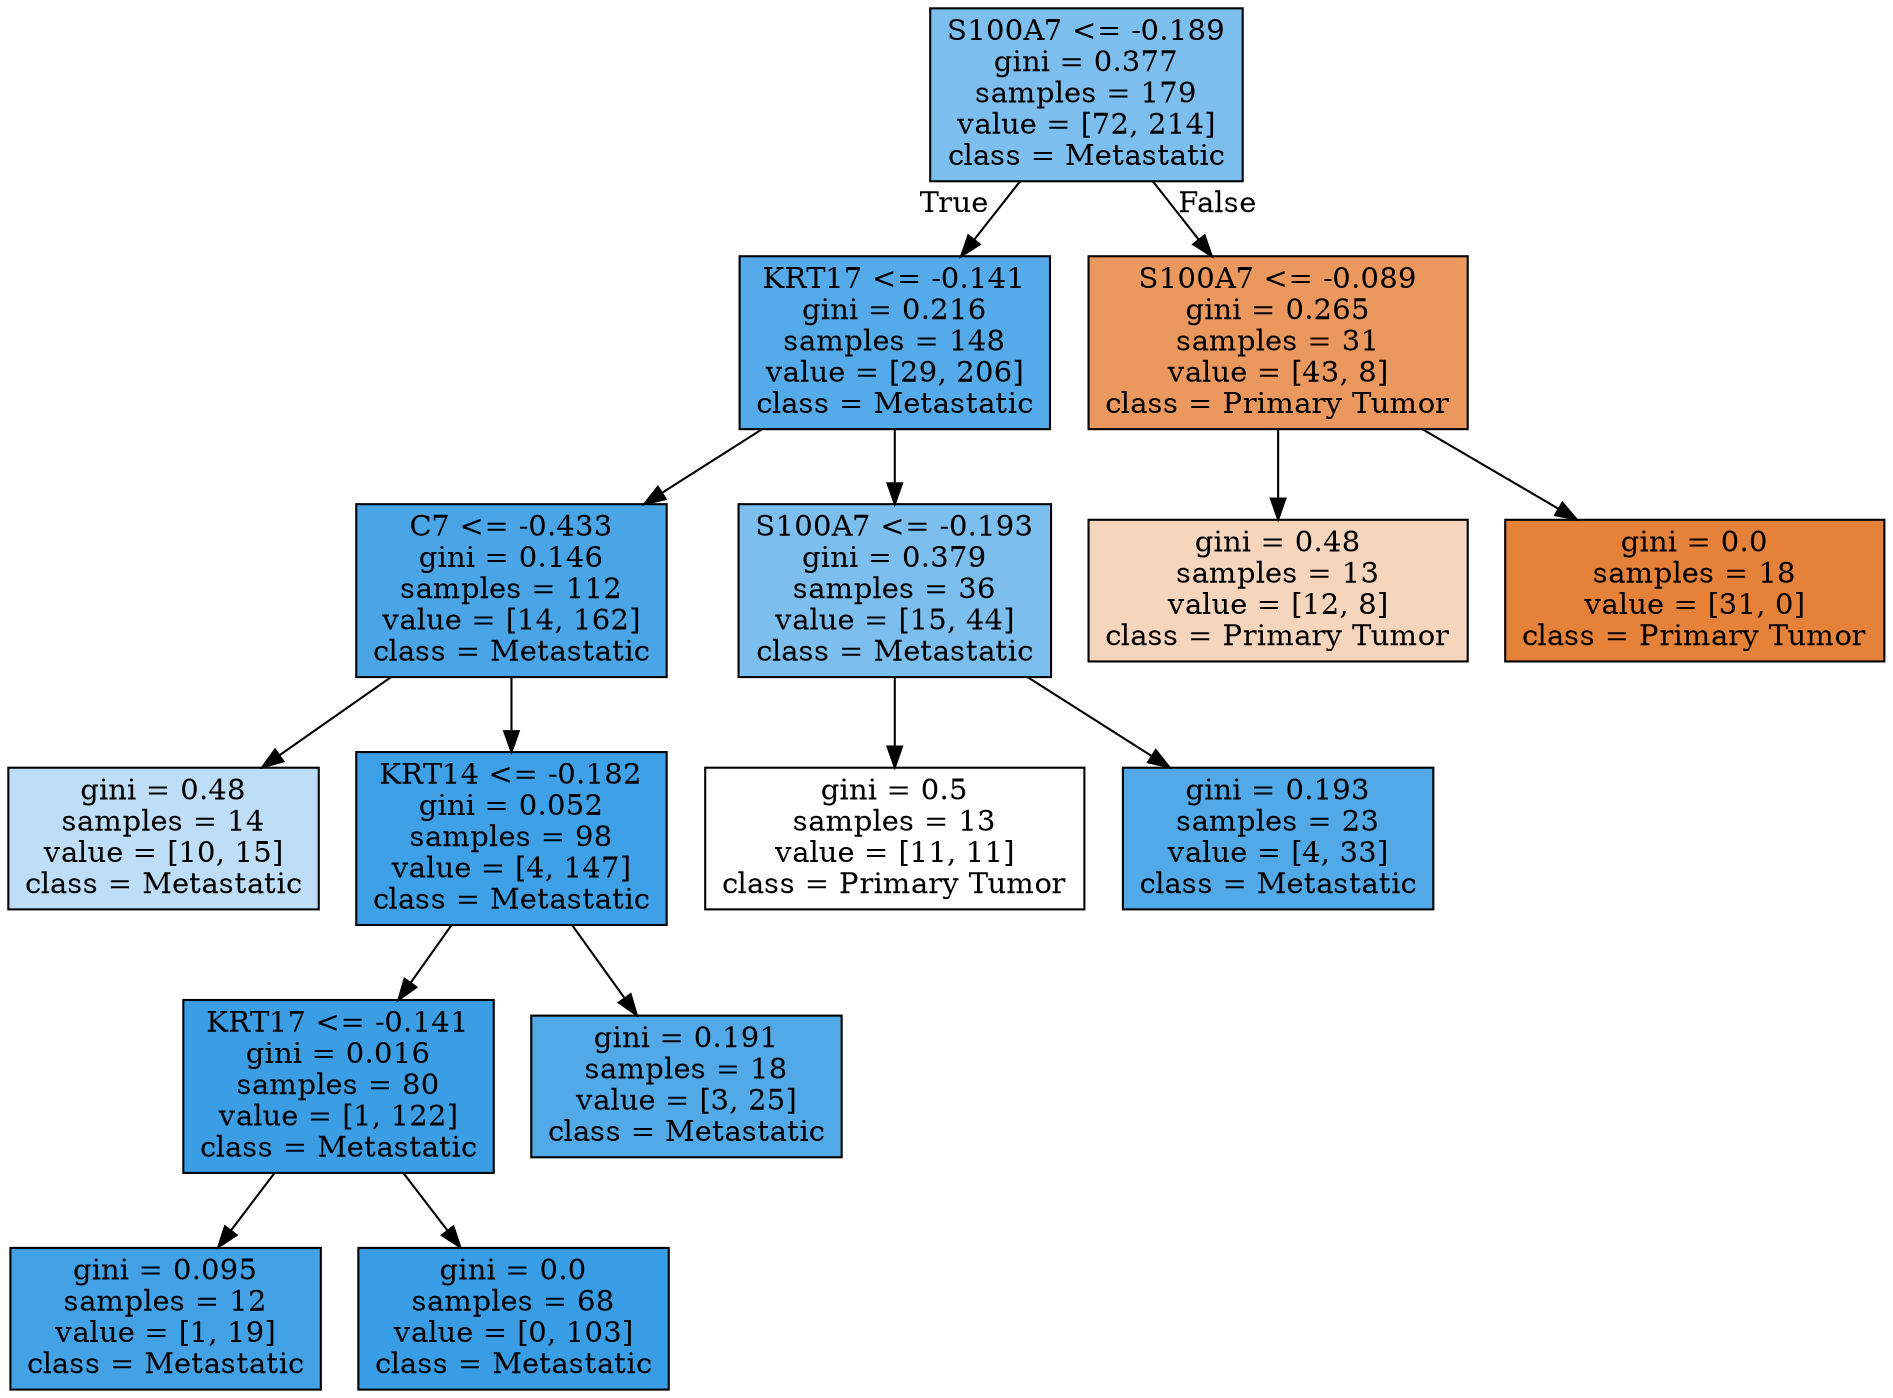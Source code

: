 digraph Tree {
node [shape=box, style="filled", color="black"] ;
0 [label="S100A7 <= -0.189\ngini = 0.377\nsamples = 179\nvalue = [72, 214]\nclass = Metastatic", fillcolor="#7cbeee"] ;
1 [label="KRT17 <= -0.141\ngini = 0.216\nsamples = 148\nvalue = [29, 206]\nclass = Metastatic", fillcolor="#55abe9"] ;
0 -> 1 [labeldistance=2.5, labelangle=45, headlabel="True"] ;
2 [label="C7 <= -0.433\ngini = 0.146\nsamples = 112\nvalue = [14, 162]\nclass = Metastatic", fillcolor="#4aa5e7"] ;
1 -> 2 ;
3 [label="gini = 0.48\nsamples = 14\nvalue = [10, 15]\nclass = Metastatic", fillcolor="#bddef6"] ;
2 -> 3 ;
4 [label="KRT14 <= -0.182\ngini = 0.052\nsamples = 98\nvalue = [4, 147]\nclass = Metastatic", fillcolor="#3ea0e6"] ;
2 -> 4 ;
5 [label="KRT17 <= -0.141\ngini = 0.016\nsamples = 80\nvalue = [1, 122]\nclass = Metastatic", fillcolor="#3b9ee5"] ;
4 -> 5 ;
6 [label="gini = 0.095\nsamples = 12\nvalue = [1, 19]\nclass = Metastatic", fillcolor="#43a2e6"] ;
5 -> 6 ;
7 [label="gini = 0.0\nsamples = 68\nvalue = [0, 103]\nclass = Metastatic", fillcolor="#399de5"] ;
5 -> 7 ;
8 [label="gini = 0.191\nsamples = 18\nvalue = [3, 25]\nclass = Metastatic", fillcolor="#51a9e8"] ;
4 -> 8 ;
9 [label="S100A7 <= -0.193\ngini = 0.379\nsamples = 36\nvalue = [15, 44]\nclass = Metastatic", fillcolor="#7cbeee"] ;
1 -> 9 ;
10 [label="gini = 0.5\nsamples = 13\nvalue = [11, 11]\nclass = Primary Tumor", fillcolor="#ffffff"] ;
9 -> 10 ;
11 [label="gini = 0.193\nsamples = 23\nvalue = [4, 33]\nclass = Metastatic", fillcolor="#51a9e8"] ;
9 -> 11 ;
12 [label="S100A7 <= -0.089\ngini = 0.265\nsamples = 31\nvalue = [43, 8]\nclass = Primary Tumor", fillcolor="#ea985e"] ;
0 -> 12 [labeldistance=2.5, labelangle=-45, headlabel="False"] ;
13 [label="gini = 0.48\nsamples = 13\nvalue = [12, 8]\nclass = Primary Tumor", fillcolor="#f6d5bd"] ;
12 -> 13 ;
14 [label="gini = 0.0\nsamples = 18\nvalue = [31, 0]\nclass = Primary Tumor", fillcolor="#e58139"] ;
12 -> 14 ;
}